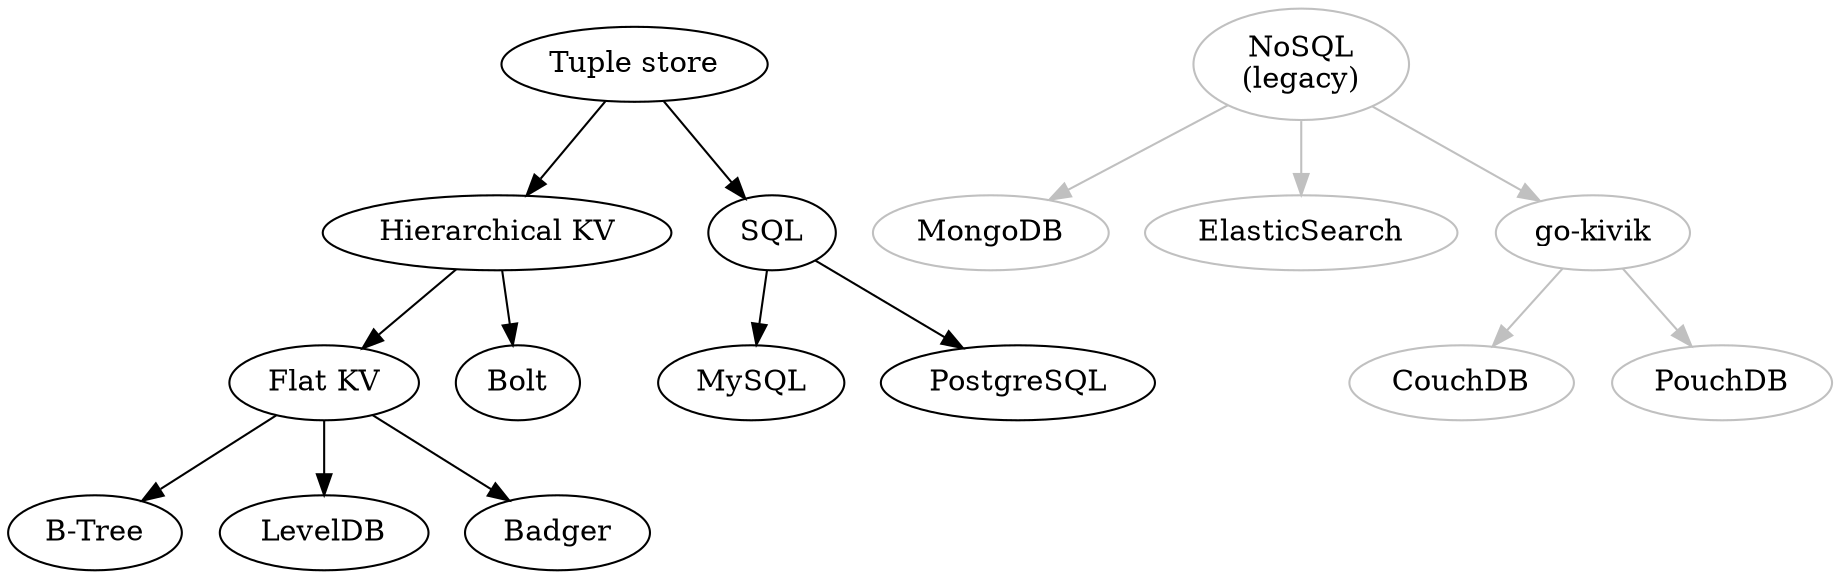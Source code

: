 digraph DBs {
    flat_kv [label="Flat KV" URL="./docs/kv-flat.md"]
    btree [label="B-Tree"]
    flat_kv -> btree
    leveldb [label="LevelDB"]
    flat_kv -> leveldb
    badger [label="Badger"]
    flat_kv -> badger

    hie_kv [label="Hierarchical KV" URL="./docs/kv-hierarchical.md"]
    hie_kv -> flat_kv
    bolt [label="Bolt"]
    hie_kv -> bolt

    sql_tuple [label="SQL" URL="./docs/sql-tuple.md"]
    mysql [label="MySQL"]
    sql_tuple -> mysql
    postgres [label="PostgreSQL"]
    sql_tuple -> postgres

    strict_tuple [label="Tuple store" URL="./docs/tuple-strict.md"]
    strict_tuple -> hie_kv
    strict_tuple -> sql_tuple

    legacy_nosql [label="NoSQL\n(legacy)", color=grey]
    legacy_mongo [label="MongoDB", color=grey]
    legacy_nosql -> legacy_mongo [color=grey]
    legacy_elastic [label="ElasticSearch", color=grey]
    legacy_nosql -> legacy_elastic [color=grey]
    legacy_ouch [label="go-kivik", color=grey]
    legacy_nosql -> legacy_ouch [color=grey]
    legacy_couch [label="CouchDB", color=grey]
    legacy_ouch -> legacy_couch [color=grey]
    legacy_pouch [label="PouchDB", color=grey]
    legacy_ouch -> legacy_pouch [color=grey]
}